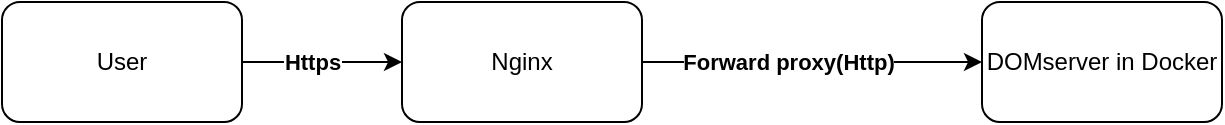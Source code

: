 <mxfile version="15.5.2" type="github">
  <diagram id="SQEVekZUaxfjhVjobhKg" name="第 1 页">
    <mxGraphModel dx="1186" dy="773" grid="1" gridSize="10" guides="1" tooltips="1" connect="1" arrows="1" fold="1" page="1" pageScale="1" pageWidth="827" pageHeight="1169" math="0" shadow="0">
      <root>
        <mxCell id="0" />
        <mxCell id="1" parent="0" />
        <mxCell id="lt4pnTatNIZpfxVAfMc5-1" style="edgeStyle=orthogonalEdgeStyle;rounded=0;orthogonalLoop=1;jettySize=auto;html=1;exitX=1;exitY=0.5;exitDx=0;exitDy=0;" edge="1" parent="1" source="lt4pnTatNIZpfxVAfMc5-3" target="lt4pnTatNIZpfxVAfMc5-7">
          <mxGeometry relative="1" as="geometry" />
        </mxCell>
        <mxCell id="lt4pnTatNIZpfxVAfMc5-2" value="Forward proxy(Http)" style="edgeLabel;html=1;align=center;verticalAlign=middle;resizable=0;points=[];labelBackgroundColor=#ffffff;fontStyle=1" vertex="1" connectable="0" parent="lt4pnTatNIZpfxVAfMc5-1">
          <mxGeometry x="-0.147" relative="1" as="geometry">
            <mxPoint as="offset" />
          </mxGeometry>
        </mxCell>
        <mxCell id="lt4pnTatNIZpfxVAfMc5-3" value="Nginx" style="rounded=1;whiteSpace=wrap;html=1;" vertex="1" parent="1">
          <mxGeometry x="330" y="250" width="120" height="60" as="geometry" />
        </mxCell>
        <mxCell id="lt4pnTatNIZpfxVAfMc5-4" style="edgeStyle=orthogonalEdgeStyle;rounded=0;orthogonalLoop=1;jettySize=auto;html=1;exitX=1;exitY=0.5;exitDx=0;exitDy=0;entryX=0;entryY=0.5;entryDx=0;entryDy=0;" edge="1" parent="1" source="lt4pnTatNIZpfxVAfMc5-6" target="lt4pnTatNIZpfxVAfMc5-3">
          <mxGeometry relative="1" as="geometry" />
        </mxCell>
        <mxCell id="lt4pnTatNIZpfxVAfMc5-5" value="Https" style="edgeLabel;html=1;align=center;verticalAlign=middle;resizable=0;points=[];labelBackgroundColor=#ffffff;fontStyle=1" vertex="1" connectable="0" parent="lt4pnTatNIZpfxVAfMc5-4">
          <mxGeometry x="-0.139" relative="1" as="geometry">
            <mxPoint as="offset" />
          </mxGeometry>
        </mxCell>
        <mxCell id="lt4pnTatNIZpfxVAfMc5-6" value="User" style="rounded=1;whiteSpace=wrap;html=1;" vertex="1" parent="1">
          <mxGeometry x="130" y="250" width="120" height="60" as="geometry" />
        </mxCell>
        <mxCell id="lt4pnTatNIZpfxVAfMc5-7" value="DOMserver in Docker" style="rounded=1;whiteSpace=wrap;html=1;" vertex="1" parent="1">
          <mxGeometry x="620" y="250" width="120" height="60" as="geometry" />
        </mxCell>
      </root>
    </mxGraphModel>
  </diagram>
</mxfile>
